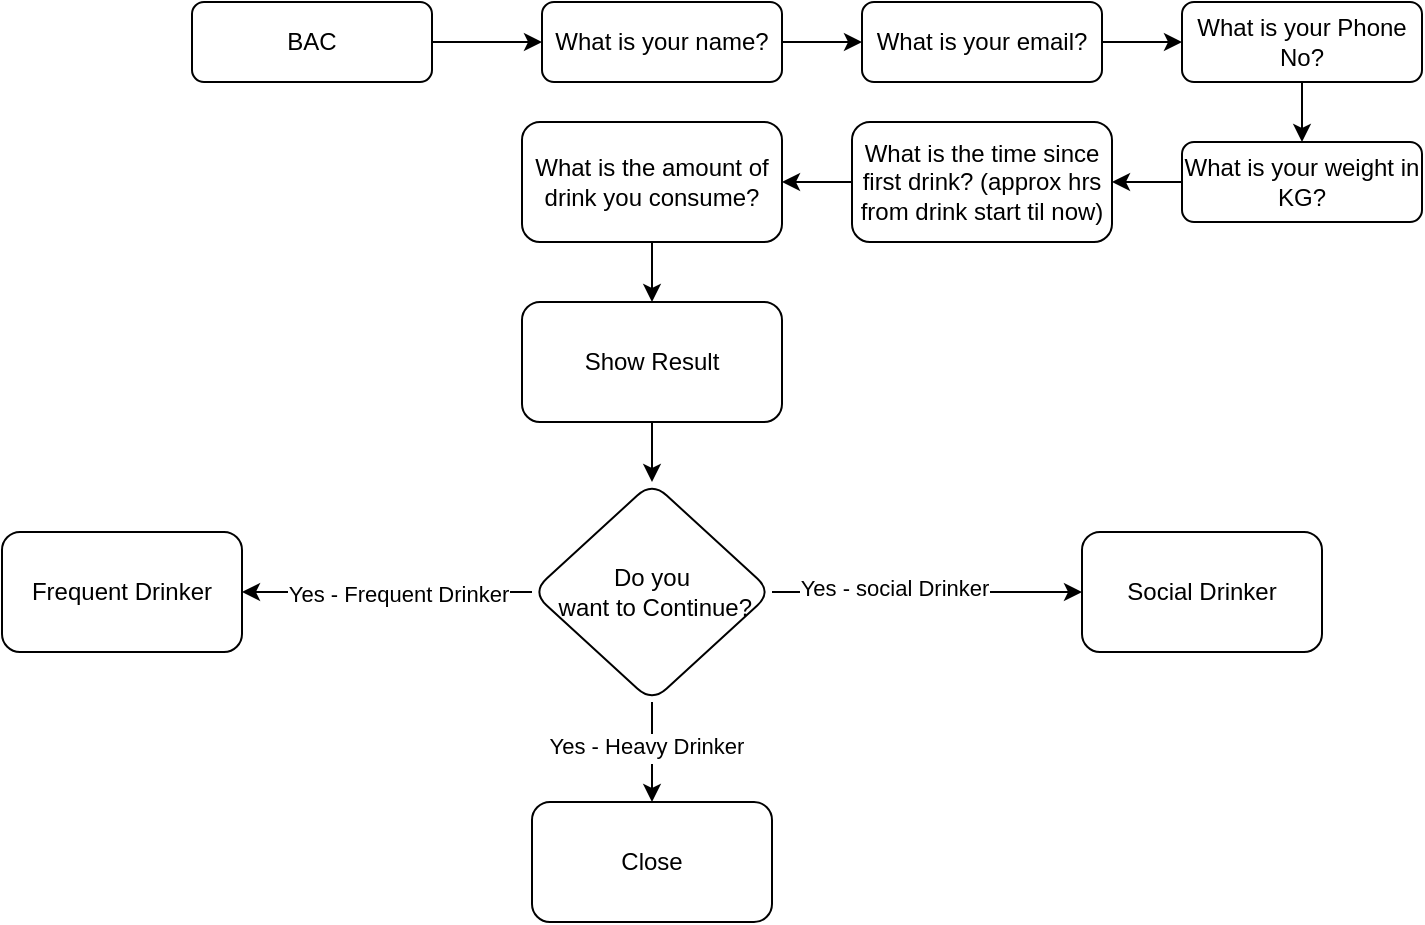 <mxfile version="21.6.7" type="github">
  <diagram name="Page-1" id="OuorS9jKov36Hd_2crpW">
    <mxGraphModel dx="743" dy="390" grid="1" gridSize="10" guides="1" tooltips="1" connect="1" arrows="1" fold="1" page="1" pageScale="1" pageWidth="850" pageHeight="1100" math="0" shadow="0">
      <root>
        <mxCell id="0" />
        <mxCell id="1" parent="0" />
        <mxCell id="ptTr35JplMpbKP84stht-1" value="" style="edgeStyle=orthogonalEdgeStyle;rounded=0;orthogonalLoop=1;jettySize=auto;html=1;" edge="1" parent="1" source="ptTr35JplMpbKP84stht-2" target="ptTr35JplMpbKP84stht-4">
          <mxGeometry relative="1" as="geometry" />
        </mxCell>
        <mxCell id="ptTr35JplMpbKP84stht-2" value="BAC" style="rounded=1;whiteSpace=wrap;html=1;fontSize=12;glass=0;strokeWidth=1;shadow=0;" vertex="1" parent="1">
          <mxGeometry x="155" y="40" width="120" height="40" as="geometry" />
        </mxCell>
        <mxCell id="ptTr35JplMpbKP84stht-3" value="" style="edgeStyle=orthogonalEdgeStyle;rounded=0;orthogonalLoop=1;jettySize=auto;html=1;" edge="1" parent="1" source="ptTr35JplMpbKP84stht-4" target="ptTr35JplMpbKP84stht-6">
          <mxGeometry relative="1" as="geometry" />
        </mxCell>
        <mxCell id="ptTr35JplMpbKP84stht-4" value="What is your name?" style="rounded=1;whiteSpace=wrap;html=1;fontSize=12;glass=0;strokeWidth=1;shadow=0;" vertex="1" parent="1">
          <mxGeometry x="330" y="40" width="120" height="40" as="geometry" />
        </mxCell>
        <mxCell id="ptTr35JplMpbKP84stht-5" value="" style="edgeStyle=orthogonalEdgeStyle;rounded=0;orthogonalLoop=1;jettySize=auto;html=1;" edge="1" parent="1" source="ptTr35JplMpbKP84stht-6" target="ptTr35JplMpbKP84stht-8">
          <mxGeometry relative="1" as="geometry" />
        </mxCell>
        <mxCell id="ptTr35JplMpbKP84stht-6" value="What is your email?" style="rounded=1;whiteSpace=wrap;html=1;fontSize=12;glass=0;strokeWidth=1;shadow=0;" vertex="1" parent="1">
          <mxGeometry x="490" y="40" width="120" height="40" as="geometry" />
        </mxCell>
        <mxCell id="ptTr35JplMpbKP84stht-7" value="" style="edgeStyle=orthogonalEdgeStyle;rounded=0;orthogonalLoop=1;jettySize=auto;html=1;" edge="1" parent="1" source="ptTr35JplMpbKP84stht-8" target="ptTr35JplMpbKP84stht-10">
          <mxGeometry relative="1" as="geometry" />
        </mxCell>
        <mxCell id="ptTr35JplMpbKP84stht-8" value="What is your Phone No?" style="rounded=1;whiteSpace=wrap;html=1;fontSize=12;glass=0;strokeWidth=1;shadow=0;" vertex="1" parent="1">
          <mxGeometry x="650" y="40" width="120" height="40" as="geometry" />
        </mxCell>
        <mxCell id="ptTr35JplMpbKP84stht-9" value="" style="edgeStyle=orthogonalEdgeStyle;rounded=0;orthogonalLoop=1;jettySize=auto;html=1;" edge="1" parent="1" source="ptTr35JplMpbKP84stht-10" target="ptTr35JplMpbKP84stht-12">
          <mxGeometry relative="1" as="geometry" />
        </mxCell>
        <mxCell id="ptTr35JplMpbKP84stht-10" value="What is your weight in KG?" style="rounded=1;whiteSpace=wrap;html=1;fontSize=12;glass=0;strokeWidth=1;shadow=0;" vertex="1" parent="1">
          <mxGeometry x="650" y="110" width="120" height="40" as="geometry" />
        </mxCell>
        <mxCell id="ptTr35JplMpbKP84stht-11" value="" style="edgeStyle=orthogonalEdgeStyle;rounded=0;orthogonalLoop=1;jettySize=auto;html=1;" edge="1" parent="1" source="ptTr35JplMpbKP84stht-12" target="ptTr35JplMpbKP84stht-14">
          <mxGeometry relative="1" as="geometry" />
        </mxCell>
        <mxCell id="ptTr35JplMpbKP84stht-12" value="What is the time since first drink? (approx hrs from drink start til now)" style="rounded=1;whiteSpace=wrap;html=1;fontSize=12;glass=0;strokeWidth=1;shadow=0;" vertex="1" parent="1">
          <mxGeometry x="485" y="100" width="130" height="60" as="geometry" />
        </mxCell>
        <mxCell id="ptTr35JplMpbKP84stht-13" value="" style="edgeStyle=orthogonalEdgeStyle;rounded=0;orthogonalLoop=1;jettySize=auto;html=1;" edge="1" parent="1" source="ptTr35JplMpbKP84stht-14" target="ptTr35JplMpbKP84stht-18">
          <mxGeometry relative="1" as="geometry" />
        </mxCell>
        <mxCell id="ptTr35JplMpbKP84stht-14" value="What is the amount of drink you consume?" style="rounded=1;whiteSpace=wrap;html=1;fontSize=12;glass=0;strokeWidth=1;shadow=0;" vertex="1" parent="1">
          <mxGeometry x="320" y="100" width="130" height="60" as="geometry" />
        </mxCell>
        <mxCell id="ptTr35JplMpbKP84stht-17" value="" style="edgeStyle=orthogonalEdgeStyle;rounded=0;orthogonalLoop=1;jettySize=auto;html=1;" edge="1" parent="1" source="ptTr35JplMpbKP84stht-18" target="ptTr35JplMpbKP84stht-51">
          <mxGeometry relative="1" as="geometry" />
        </mxCell>
        <mxCell id="ptTr35JplMpbKP84stht-18" value="Show Result" style="rounded=1;whiteSpace=wrap;html=1;fontSize=12;glass=0;strokeWidth=1;shadow=0;" vertex="1" parent="1">
          <mxGeometry x="320" y="190" width="130" height="60" as="geometry" />
        </mxCell>
        <mxCell id="ptTr35JplMpbKP84stht-70" value="" style="edgeStyle=orthogonalEdgeStyle;rounded=0;orthogonalLoop=1;jettySize=auto;html=1;" edge="1" parent="1" source="ptTr35JplMpbKP84stht-51" target="ptTr35JplMpbKP84stht-69">
          <mxGeometry relative="1" as="geometry" />
        </mxCell>
        <mxCell id="ptTr35JplMpbKP84stht-76" value="Yes - Frequent Drinker" style="edgeLabel;html=1;align=center;verticalAlign=middle;resizable=0;points=[];" vertex="1" connectable="0" parent="ptTr35JplMpbKP84stht-70">
          <mxGeometry x="0.205" y="1" relative="1" as="geometry">
            <mxPoint x="20" as="offset" />
          </mxGeometry>
        </mxCell>
        <mxCell id="ptTr35JplMpbKP84stht-72" value="" style="edgeStyle=orthogonalEdgeStyle;rounded=0;orthogonalLoop=1;jettySize=auto;html=1;" edge="1" parent="1" source="ptTr35JplMpbKP84stht-51" target="ptTr35JplMpbKP84stht-71">
          <mxGeometry relative="1" as="geometry" />
        </mxCell>
        <mxCell id="ptTr35JplMpbKP84stht-75" value="NO" style="edgeLabel;html=1;align=center;verticalAlign=middle;resizable=0;points=[];" vertex="1" connectable="0" parent="ptTr35JplMpbKP84stht-72">
          <mxGeometry x="-0.07" y="-1" relative="1" as="geometry">
            <mxPoint as="offset" />
          </mxGeometry>
        </mxCell>
        <mxCell id="ptTr35JplMpbKP84stht-80" value="Yes - Heavy Drinker" style="edgeLabel;html=1;align=center;verticalAlign=middle;resizable=0;points=[];" vertex="1" connectable="0" parent="ptTr35JplMpbKP84stht-72">
          <mxGeometry x="-0.149" y="-3" relative="1" as="geometry">
            <mxPoint as="offset" />
          </mxGeometry>
        </mxCell>
        <mxCell id="ptTr35JplMpbKP84stht-74" value="" style="edgeStyle=orthogonalEdgeStyle;rounded=0;orthogonalLoop=1;jettySize=auto;html=1;" edge="1" parent="1" source="ptTr35JplMpbKP84stht-51" target="ptTr35JplMpbKP84stht-73">
          <mxGeometry relative="1" as="geometry" />
        </mxCell>
        <mxCell id="ptTr35JplMpbKP84stht-77" value="Yes - social Drinker" style="edgeLabel;html=1;align=center;verticalAlign=middle;resizable=0;points=[];" vertex="1" connectable="0" parent="ptTr35JplMpbKP84stht-74">
          <mxGeometry x="-0.214" y="2" relative="1" as="geometry">
            <mxPoint as="offset" />
          </mxGeometry>
        </mxCell>
        <mxCell id="ptTr35JplMpbKP84stht-51" value="Do you&lt;br&gt;&amp;nbsp;want to Continue?" style="rhombus;whiteSpace=wrap;html=1;rounded=1;glass=0;strokeWidth=1;shadow=0;" vertex="1" parent="1">
          <mxGeometry x="325" y="280" width="120" height="110" as="geometry" />
        </mxCell>
        <mxCell id="ptTr35JplMpbKP84stht-69" value="Frequent Drinker" style="whiteSpace=wrap;html=1;rounded=1;glass=0;strokeWidth=1;shadow=0;" vertex="1" parent="1">
          <mxGeometry x="60" y="305" width="120" height="60" as="geometry" />
        </mxCell>
        <mxCell id="ptTr35JplMpbKP84stht-71" value="Close" style="whiteSpace=wrap;html=1;rounded=1;glass=0;strokeWidth=1;shadow=0;" vertex="1" parent="1">
          <mxGeometry x="325" y="440" width="120" height="60" as="geometry" />
        </mxCell>
        <mxCell id="ptTr35JplMpbKP84stht-73" value="Social Drinker" style="whiteSpace=wrap;html=1;rounded=1;glass=0;strokeWidth=1;shadow=0;" vertex="1" parent="1">
          <mxGeometry x="600" y="305" width="120" height="60" as="geometry" />
        </mxCell>
      </root>
    </mxGraphModel>
  </diagram>
</mxfile>
